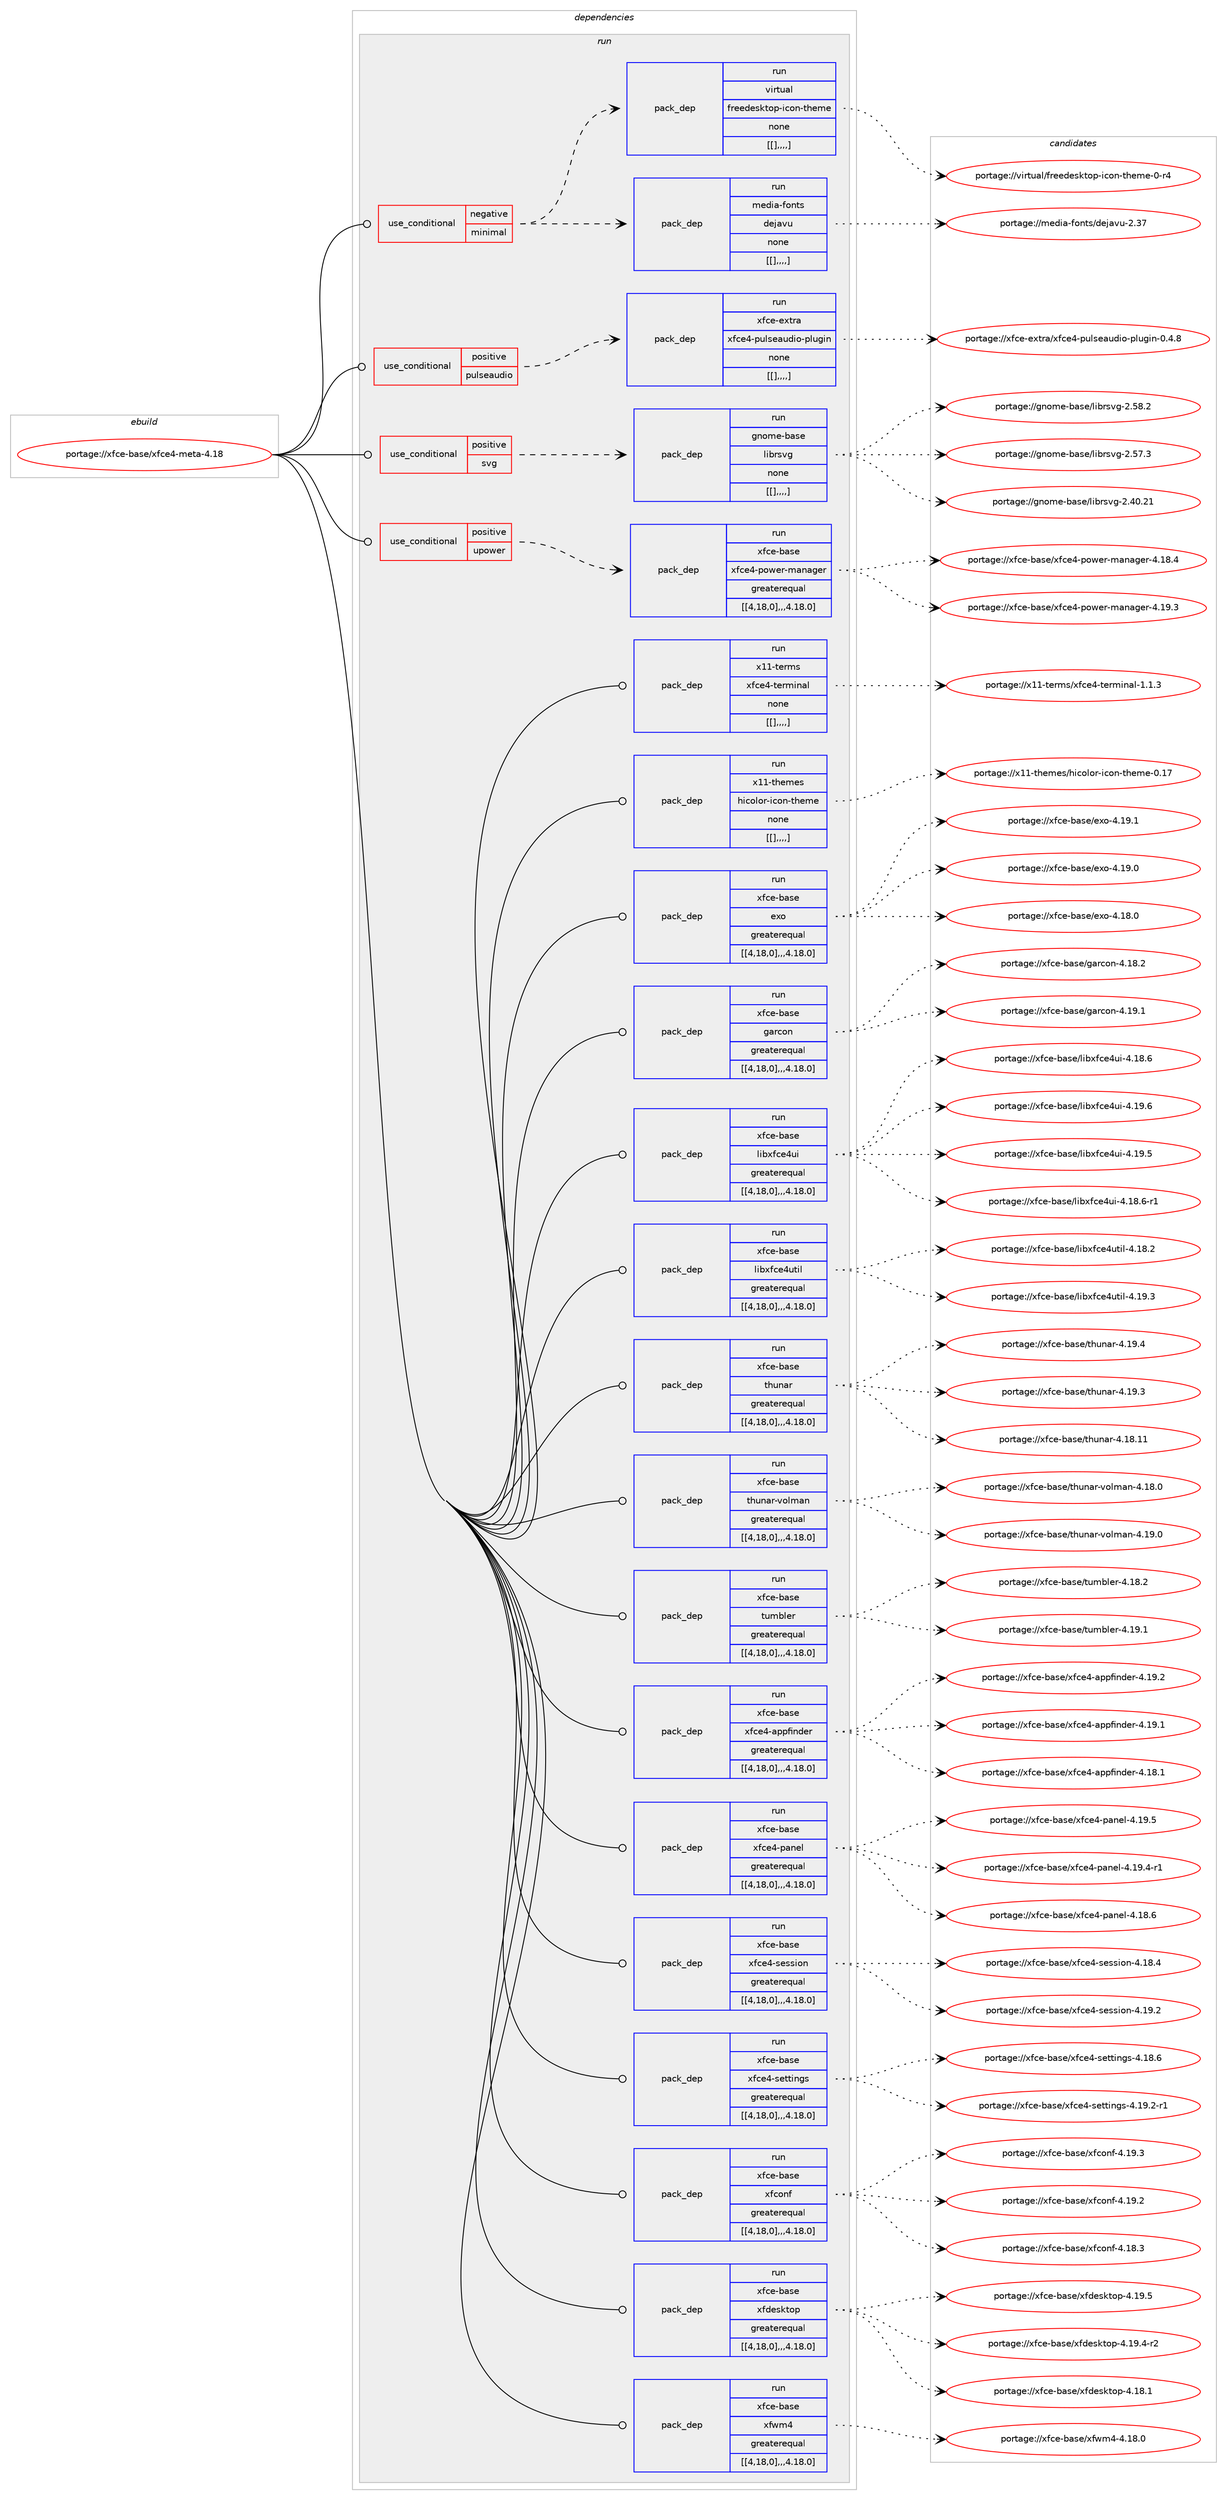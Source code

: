 digraph prolog {

# *************
# Graph options
# *************

newrank=true;
concentrate=true;
compound=true;
graph [rankdir=LR,fontname=Helvetica,fontsize=10,ranksep=1.5];#, ranksep=2.5, nodesep=0.2];
edge  [arrowhead=vee];
node  [fontname=Helvetica,fontsize=10];

# **********
# The ebuild
# **********

subgraph cluster_leftcol {
color=gray;
label=<<i>ebuild</i>>;
id [label="portage://xfce-base/xfce4-meta-4.18", color=red, width=4, href="../xfce-base/xfce4-meta-4.18.svg"];
}

# ****************
# The dependencies
# ****************

subgraph cluster_midcol {
color=gray;
label=<<i>dependencies</i>>;
subgraph cluster_compile {
fillcolor="#eeeeee";
style=filled;
label=<<i>compile</i>>;
}
subgraph cluster_compileandrun {
fillcolor="#eeeeee";
style=filled;
label=<<i>compile and run</i>>;
}
subgraph cluster_run {
fillcolor="#eeeeee";
style=filled;
label=<<i>run</i>>;
subgraph cond393 {
dependency2711 [label=<<TABLE BORDER="0" CELLBORDER="1" CELLSPACING="0" CELLPADDING="4"><TR><TD ROWSPAN="3" CELLPADDING="10">use_conditional</TD></TR><TR><TD>negative</TD></TR><TR><TD>minimal</TD></TR></TABLE>>, shape=none, color=red];
subgraph pack2163 {
dependency2714 [label=<<TABLE BORDER="0" CELLBORDER="1" CELLSPACING="0" CELLPADDING="4" WIDTH="220"><TR><TD ROWSPAN="6" CELLPADDING="30">pack_dep</TD></TR><TR><TD WIDTH="110">run</TD></TR><TR><TD>media-fonts</TD></TR><TR><TD>dejavu</TD></TR><TR><TD>none</TD></TR><TR><TD>[[],,,,]</TD></TR></TABLE>>, shape=none, color=blue];
}
dependency2711:e -> dependency2714:w [weight=20,style="dashed",arrowhead="vee"];
subgraph pack2166 {
dependency2718 [label=<<TABLE BORDER="0" CELLBORDER="1" CELLSPACING="0" CELLPADDING="4" WIDTH="220"><TR><TD ROWSPAN="6" CELLPADDING="30">pack_dep</TD></TR><TR><TD WIDTH="110">run</TD></TR><TR><TD>virtual</TD></TR><TR><TD>freedesktop-icon-theme</TD></TR><TR><TD>none</TD></TR><TR><TD>[[],,,,]</TD></TR></TABLE>>, shape=none, color=blue];
}
dependency2711:e -> dependency2718:w [weight=20,style="dashed",arrowhead="vee"];
}
id:e -> dependency2711:w [weight=20,style="solid",arrowhead="odot"];
subgraph cond398 {
dependency2726 [label=<<TABLE BORDER="0" CELLBORDER="1" CELLSPACING="0" CELLPADDING="4"><TR><TD ROWSPAN="3" CELLPADDING="10">use_conditional</TD></TR><TR><TD>positive</TD></TR><TR><TD>pulseaudio</TD></TR></TABLE>>, shape=none, color=red];
subgraph pack2176 {
dependency2733 [label=<<TABLE BORDER="0" CELLBORDER="1" CELLSPACING="0" CELLPADDING="4" WIDTH="220"><TR><TD ROWSPAN="6" CELLPADDING="30">pack_dep</TD></TR><TR><TD WIDTH="110">run</TD></TR><TR><TD>xfce-extra</TD></TR><TR><TD>xfce4-pulseaudio-plugin</TD></TR><TR><TD>none</TD></TR><TR><TD>[[],,,,]</TD></TR></TABLE>>, shape=none, color=blue];
}
dependency2726:e -> dependency2733:w [weight=20,style="dashed",arrowhead="vee"];
}
id:e -> dependency2726:w [weight=20,style="solid",arrowhead="odot"];
subgraph cond403 {
dependency2740 [label=<<TABLE BORDER="0" CELLBORDER="1" CELLSPACING="0" CELLPADDING="4"><TR><TD ROWSPAN="3" CELLPADDING="10">use_conditional</TD></TR><TR><TD>positive</TD></TR><TR><TD>svg</TD></TR></TABLE>>, shape=none, color=red];
subgraph pack2184 {
dependency2743 [label=<<TABLE BORDER="0" CELLBORDER="1" CELLSPACING="0" CELLPADDING="4" WIDTH="220"><TR><TD ROWSPAN="6" CELLPADDING="30">pack_dep</TD></TR><TR><TD WIDTH="110">run</TD></TR><TR><TD>gnome-base</TD></TR><TR><TD>librsvg</TD></TR><TR><TD>none</TD></TR><TR><TD>[[],,,,]</TD></TR></TABLE>>, shape=none, color=blue];
}
dependency2740:e -> dependency2743:w [weight=20,style="dashed",arrowhead="vee"];
}
id:e -> dependency2740:w [weight=20,style="solid",arrowhead="odot"];
subgraph cond406 {
dependency2752 [label=<<TABLE BORDER="0" CELLBORDER="1" CELLSPACING="0" CELLPADDING="4"><TR><TD ROWSPAN="3" CELLPADDING="10">use_conditional</TD></TR><TR><TD>positive</TD></TR><TR><TD>upower</TD></TR></TABLE>>, shape=none, color=red];
subgraph pack2195 {
dependency2759 [label=<<TABLE BORDER="0" CELLBORDER="1" CELLSPACING="0" CELLPADDING="4" WIDTH="220"><TR><TD ROWSPAN="6" CELLPADDING="30">pack_dep</TD></TR><TR><TD WIDTH="110">run</TD></TR><TR><TD>xfce-base</TD></TR><TR><TD>xfce4-power-manager</TD></TR><TR><TD>greaterequal</TD></TR><TR><TD>[[4,18,0],,,4.18.0]</TD></TR></TABLE>>, shape=none, color=blue];
}
dependency2752:e -> dependency2759:w [weight=20,style="dashed",arrowhead="vee"];
}
id:e -> dependency2752:w [weight=20,style="solid",arrowhead="odot"];
subgraph pack2200 {
dependency2766 [label=<<TABLE BORDER="0" CELLBORDER="1" CELLSPACING="0" CELLPADDING="4" WIDTH="220"><TR><TD ROWSPAN="6" CELLPADDING="30">pack_dep</TD></TR><TR><TD WIDTH="110">run</TD></TR><TR><TD>x11-terms</TD></TR><TR><TD>xfce4-terminal</TD></TR><TR><TD>none</TD></TR><TR><TD>[[],,,,]</TD></TR></TABLE>>, shape=none, color=blue];
}
id:e -> dependency2766:w [weight=20,style="solid",arrowhead="odot"];
subgraph pack2205 {
dependency2770 [label=<<TABLE BORDER="0" CELLBORDER="1" CELLSPACING="0" CELLPADDING="4" WIDTH="220"><TR><TD ROWSPAN="6" CELLPADDING="30">pack_dep</TD></TR><TR><TD WIDTH="110">run</TD></TR><TR><TD>x11-themes</TD></TR><TR><TD>hicolor-icon-theme</TD></TR><TR><TD>none</TD></TR><TR><TD>[[],,,,]</TD></TR></TABLE>>, shape=none, color=blue];
}
id:e -> dependency2770:w [weight=20,style="solid",arrowhead="odot"];
subgraph pack2208 {
dependency2776 [label=<<TABLE BORDER="0" CELLBORDER="1" CELLSPACING="0" CELLPADDING="4" WIDTH="220"><TR><TD ROWSPAN="6" CELLPADDING="30">pack_dep</TD></TR><TR><TD WIDTH="110">run</TD></TR><TR><TD>xfce-base</TD></TR><TR><TD>exo</TD></TR><TR><TD>greaterequal</TD></TR><TR><TD>[[4,18,0],,,4.18.0]</TD></TR></TABLE>>, shape=none, color=blue];
}
id:e -> dependency2776:w [weight=20,style="solid",arrowhead="odot"];
subgraph pack2214 {
dependency2781 [label=<<TABLE BORDER="0" CELLBORDER="1" CELLSPACING="0" CELLPADDING="4" WIDTH="220"><TR><TD ROWSPAN="6" CELLPADDING="30">pack_dep</TD></TR><TR><TD WIDTH="110">run</TD></TR><TR><TD>xfce-base</TD></TR><TR><TD>garcon</TD></TR><TR><TD>greaterequal</TD></TR><TR><TD>[[4,18,0],,,4.18.0]</TD></TR></TABLE>>, shape=none, color=blue];
}
id:e -> dependency2781:w [weight=20,style="solid",arrowhead="odot"];
subgraph pack2215 {
dependency2783 [label=<<TABLE BORDER="0" CELLBORDER="1" CELLSPACING="0" CELLPADDING="4" WIDTH="220"><TR><TD ROWSPAN="6" CELLPADDING="30">pack_dep</TD></TR><TR><TD WIDTH="110">run</TD></TR><TR><TD>xfce-base</TD></TR><TR><TD>libxfce4ui</TD></TR><TR><TD>greaterequal</TD></TR><TR><TD>[[4,18,0],,,4.18.0]</TD></TR></TABLE>>, shape=none, color=blue];
}
id:e -> dependency2783:w [weight=20,style="solid",arrowhead="odot"];
subgraph pack2218 {
dependency2787 [label=<<TABLE BORDER="0" CELLBORDER="1" CELLSPACING="0" CELLPADDING="4" WIDTH="220"><TR><TD ROWSPAN="6" CELLPADDING="30">pack_dep</TD></TR><TR><TD WIDTH="110">run</TD></TR><TR><TD>xfce-base</TD></TR><TR><TD>libxfce4util</TD></TR><TR><TD>greaterequal</TD></TR><TR><TD>[[4,18,0],,,4.18.0]</TD></TR></TABLE>>, shape=none, color=blue];
}
id:e -> dependency2787:w [weight=20,style="solid",arrowhead="odot"];
subgraph pack2220 {
dependency2791 [label=<<TABLE BORDER="0" CELLBORDER="1" CELLSPACING="0" CELLPADDING="4" WIDTH="220"><TR><TD ROWSPAN="6" CELLPADDING="30">pack_dep</TD></TR><TR><TD WIDTH="110">run</TD></TR><TR><TD>xfce-base</TD></TR><TR><TD>thunar</TD></TR><TR><TD>greaterequal</TD></TR><TR><TD>[[4,18,0],,,4.18.0]</TD></TR></TABLE>>, shape=none, color=blue];
}
id:e -> dependency2791:w [weight=20,style="solid",arrowhead="odot"];
subgraph pack2223 {
dependency2795 [label=<<TABLE BORDER="0" CELLBORDER="1" CELLSPACING="0" CELLPADDING="4" WIDTH="220"><TR><TD ROWSPAN="6" CELLPADDING="30">pack_dep</TD></TR><TR><TD WIDTH="110">run</TD></TR><TR><TD>xfce-base</TD></TR><TR><TD>thunar-volman</TD></TR><TR><TD>greaterequal</TD></TR><TR><TD>[[4,18,0],,,4.18.0]</TD></TR></TABLE>>, shape=none, color=blue];
}
id:e -> dependency2795:w [weight=20,style="solid",arrowhead="odot"];
subgraph pack2226 {
dependency2799 [label=<<TABLE BORDER="0" CELLBORDER="1" CELLSPACING="0" CELLPADDING="4" WIDTH="220"><TR><TD ROWSPAN="6" CELLPADDING="30">pack_dep</TD></TR><TR><TD WIDTH="110">run</TD></TR><TR><TD>xfce-base</TD></TR><TR><TD>tumbler</TD></TR><TR><TD>greaterequal</TD></TR><TR><TD>[[4,18,0],,,4.18.0]</TD></TR></TABLE>>, shape=none, color=blue];
}
id:e -> dependency2799:w [weight=20,style="solid",arrowhead="odot"];
subgraph pack2231 {
dependency2805 [label=<<TABLE BORDER="0" CELLBORDER="1" CELLSPACING="0" CELLPADDING="4" WIDTH="220"><TR><TD ROWSPAN="6" CELLPADDING="30">pack_dep</TD></TR><TR><TD WIDTH="110">run</TD></TR><TR><TD>xfce-base</TD></TR><TR><TD>xfce4-appfinder</TD></TR><TR><TD>greaterequal</TD></TR><TR><TD>[[4,18,0],,,4.18.0]</TD></TR></TABLE>>, shape=none, color=blue];
}
id:e -> dependency2805:w [weight=20,style="solid",arrowhead="odot"];
subgraph pack2233 {
dependency2809 [label=<<TABLE BORDER="0" CELLBORDER="1" CELLSPACING="0" CELLPADDING="4" WIDTH="220"><TR><TD ROWSPAN="6" CELLPADDING="30">pack_dep</TD></TR><TR><TD WIDTH="110">run</TD></TR><TR><TD>xfce-base</TD></TR><TR><TD>xfce4-panel</TD></TR><TR><TD>greaterequal</TD></TR><TR><TD>[[4,18,0],,,4.18.0]</TD></TR></TABLE>>, shape=none, color=blue];
}
id:e -> dependency2809:w [weight=20,style="solid",arrowhead="odot"];
subgraph pack2236 {
dependency2812 [label=<<TABLE BORDER="0" CELLBORDER="1" CELLSPACING="0" CELLPADDING="4" WIDTH="220"><TR><TD ROWSPAN="6" CELLPADDING="30">pack_dep</TD></TR><TR><TD WIDTH="110">run</TD></TR><TR><TD>xfce-base</TD></TR><TR><TD>xfce4-session</TD></TR><TR><TD>greaterequal</TD></TR><TR><TD>[[4,18,0],,,4.18.0]</TD></TR></TABLE>>, shape=none, color=blue];
}
id:e -> dependency2812:w [weight=20,style="solid",arrowhead="odot"];
subgraph pack2238 {
dependency2815 [label=<<TABLE BORDER="0" CELLBORDER="1" CELLSPACING="0" CELLPADDING="4" WIDTH="220"><TR><TD ROWSPAN="6" CELLPADDING="30">pack_dep</TD></TR><TR><TD WIDTH="110">run</TD></TR><TR><TD>xfce-base</TD></TR><TR><TD>xfce4-settings</TD></TR><TR><TD>greaterequal</TD></TR><TR><TD>[[4,18,0],,,4.18.0]</TD></TR></TABLE>>, shape=none, color=blue];
}
id:e -> dependency2815:w [weight=20,style="solid",arrowhead="odot"];
subgraph pack2242 {
dependency2819 [label=<<TABLE BORDER="0" CELLBORDER="1" CELLSPACING="0" CELLPADDING="4" WIDTH="220"><TR><TD ROWSPAN="6" CELLPADDING="30">pack_dep</TD></TR><TR><TD WIDTH="110">run</TD></TR><TR><TD>xfce-base</TD></TR><TR><TD>xfconf</TD></TR><TR><TD>greaterequal</TD></TR><TR><TD>[[4,18,0],,,4.18.0]</TD></TR></TABLE>>, shape=none, color=blue];
}
id:e -> dependency2819:w [weight=20,style="solid",arrowhead="odot"];
subgraph pack2245 {
dependency2823 [label=<<TABLE BORDER="0" CELLBORDER="1" CELLSPACING="0" CELLPADDING="4" WIDTH="220"><TR><TD ROWSPAN="6" CELLPADDING="30">pack_dep</TD></TR><TR><TD WIDTH="110">run</TD></TR><TR><TD>xfce-base</TD></TR><TR><TD>xfdesktop</TD></TR><TR><TD>greaterequal</TD></TR><TR><TD>[[4,18,0],,,4.18.0]</TD></TR></TABLE>>, shape=none, color=blue];
}
id:e -> dependency2823:w [weight=20,style="solid",arrowhead="odot"];
subgraph pack2248 {
dependency2826 [label=<<TABLE BORDER="0" CELLBORDER="1" CELLSPACING="0" CELLPADDING="4" WIDTH="220"><TR><TD ROWSPAN="6" CELLPADDING="30">pack_dep</TD></TR><TR><TD WIDTH="110">run</TD></TR><TR><TD>xfce-base</TD></TR><TR><TD>xfwm4</TD></TR><TR><TD>greaterequal</TD></TR><TR><TD>[[4,18,0],,,4.18.0]</TD></TR></TABLE>>, shape=none, color=blue];
}
id:e -> dependency2826:w [weight=20,style="solid",arrowhead="odot"];
}
}

# **************
# The candidates
# **************

subgraph cluster_choices {
rank=same;
color=gray;
label=<<i>candidates</i>>;

subgraph choice2174 {
color=black;
nodesep=1;
choice109101100105974510211111011611547100101106971181174550465155 [label="portage://media-fonts/dejavu-2.37", color=red, width=4,href="../media-fonts/dejavu-2.37.svg"];
dependency2714:e -> choice109101100105974510211111011611547100101106971181174550465155:w [style=dotted,weight="100"];
}
subgraph choice2175 {
color=black;
nodesep=1;
choice118105114116117971084710211410110110010111510711611111245105991111104511610410110910145484511452 [label="portage://virtual/freedesktop-icon-theme-0-r4", color=red, width=4,href="../virtual/freedesktop-icon-theme-0-r4.svg"];
dependency2718:e -> choice118105114116117971084710211410110110010111510711611111245105991111104511610410110910145484511452:w [style=dotted,weight="100"];
}
subgraph choice2177 {
color=black;
nodesep=1;
choice120102991014510112011611497471201029910152451121171081151019711710010511145112108117103105110454846524656 [label="portage://xfce-extra/xfce4-pulseaudio-plugin-0.4.8", color=red, width=4,href="../xfce-extra/xfce4-pulseaudio-plugin-0.4.8.svg"];
dependency2733:e -> choice120102991014510112011611497471201029910152451121171081151019711710010511145112108117103105110454846524656:w [style=dotted,weight="100"];
}
subgraph choice2179 {
color=black;
nodesep=1;
choice103110111109101459897115101471081059811411511810345504653564650 [label="portage://gnome-base/librsvg-2.58.2", color=red, width=4,href="../gnome-base/librsvg-2.58.2.svg"];
choice103110111109101459897115101471081059811411511810345504653554651 [label="portage://gnome-base/librsvg-2.57.3", color=red, width=4,href="../gnome-base/librsvg-2.57.3.svg"];
choice10311011110910145989711510147108105981141151181034550465248465049 [label="portage://gnome-base/librsvg-2.40.21", color=red, width=4,href="../gnome-base/librsvg-2.40.21.svg"];
dependency2743:e -> choice103110111109101459897115101471081059811411511810345504653564650:w [style=dotted,weight="100"];
dependency2743:e -> choice103110111109101459897115101471081059811411511810345504653554651:w [style=dotted,weight="100"];
dependency2743:e -> choice10311011110910145989711510147108105981141151181034550465248465049:w [style=dotted,weight="100"];
}
subgraph choice2181 {
color=black;
nodesep=1;
choice120102991014598971151014712010299101524511211111910111445109971109710310111445524649574651 [label="portage://xfce-base/xfce4-power-manager-4.19.3", color=red, width=4,href="../xfce-base/xfce4-power-manager-4.19.3.svg"];
choice120102991014598971151014712010299101524511211111910111445109971109710310111445524649564652 [label="portage://xfce-base/xfce4-power-manager-4.18.4", color=red, width=4,href="../xfce-base/xfce4-power-manager-4.18.4.svg"];
dependency2759:e -> choice120102991014598971151014712010299101524511211111910111445109971109710310111445524649574651:w [style=dotted,weight="100"];
dependency2759:e -> choice120102991014598971151014712010299101524511211111910111445109971109710310111445524649564652:w [style=dotted,weight="100"];
}
subgraph choice2182 {
color=black;
nodesep=1;
choice1204949451161011141091154712010299101524511610111410910511097108454946494651 [label="portage://x11-terms/xfce4-terminal-1.1.3", color=red, width=4,href="../x11-terms/xfce4-terminal-1.1.3.svg"];
dependency2766:e -> choice1204949451161011141091154712010299101524511610111410910511097108454946494651:w [style=dotted,weight="100"];
}
subgraph choice2183 {
color=black;
nodesep=1;
choice12049494511610410110910111547104105991111081111144510599111110451161041011091014548464955 [label="portage://x11-themes/hicolor-icon-theme-0.17", color=red, width=4,href="../x11-themes/hicolor-icon-theme-0.17.svg"];
dependency2770:e -> choice12049494511610410110910111547104105991111081111144510599111110451161041011091014548464955:w [style=dotted,weight="100"];
}
subgraph choice2185 {
color=black;
nodesep=1;
choice120102991014598971151014710112011145524649574649 [label="portage://xfce-base/exo-4.19.1", color=red, width=4,href="../xfce-base/exo-4.19.1.svg"];
choice120102991014598971151014710112011145524649574648 [label="portage://xfce-base/exo-4.19.0", color=red, width=4,href="../xfce-base/exo-4.19.0.svg"];
choice120102991014598971151014710112011145524649564648 [label="portage://xfce-base/exo-4.18.0", color=red, width=4,href="../xfce-base/exo-4.18.0.svg"];
dependency2776:e -> choice120102991014598971151014710112011145524649574649:w [style=dotted,weight="100"];
dependency2776:e -> choice120102991014598971151014710112011145524649574648:w [style=dotted,weight="100"];
dependency2776:e -> choice120102991014598971151014710112011145524649564648:w [style=dotted,weight="100"];
}
subgraph choice2188 {
color=black;
nodesep=1;
choice1201029910145989711510147103971149911111045524649574649 [label="portage://xfce-base/garcon-4.19.1", color=red, width=4,href="../xfce-base/garcon-4.19.1.svg"];
choice1201029910145989711510147103971149911111045524649564650 [label="portage://xfce-base/garcon-4.18.2", color=red, width=4,href="../xfce-base/garcon-4.18.2.svg"];
dependency2781:e -> choice1201029910145989711510147103971149911111045524649574649:w [style=dotted,weight="100"];
dependency2781:e -> choice1201029910145989711510147103971149911111045524649564650:w [style=dotted,weight="100"];
}
subgraph choice2189 {
color=black;
nodesep=1;
choice120102991014598971151014710810598120102991015211710545524649574654 [label="portage://xfce-base/libxfce4ui-4.19.6", color=red, width=4,href="../xfce-base/libxfce4ui-4.19.6.svg"];
choice120102991014598971151014710810598120102991015211710545524649574653 [label="portage://xfce-base/libxfce4ui-4.19.5", color=red, width=4,href="../xfce-base/libxfce4ui-4.19.5.svg"];
choice1201029910145989711510147108105981201029910152117105455246495646544511449 [label="portage://xfce-base/libxfce4ui-4.18.6-r1", color=red, width=4,href="../xfce-base/libxfce4ui-4.18.6-r1.svg"];
choice120102991014598971151014710810598120102991015211710545524649564654 [label="portage://xfce-base/libxfce4ui-4.18.6", color=red, width=4,href="../xfce-base/libxfce4ui-4.18.6.svg"];
dependency2783:e -> choice120102991014598971151014710810598120102991015211710545524649574654:w [style=dotted,weight="100"];
dependency2783:e -> choice120102991014598971151014710810598120102991015211710545524649574653:w [style=dotted,weight="100"];
dependency2783:e -> choice1201029910145989711510147108105981201029910152117105455246495646544511449:w [style=dotted,weight="100"];
dependency2783:e -> choice120102991014598971151014710810598120102991015211710545524649564654:w [style=dotted,weight="100"];
}
subgraph choice2192 {
color=black;
nodesep=1;
choice120102991014598971151014710810598120102991015211711610510845524649574651 [label="portage://xfce-base/libxfce4util-4.19.3", color=red, width=4,href="../xfce-base/libxfce4util-4.19.3.svg"];
choice120102991014598971151014710810598120102991015211711610510845524649564650 [label="portage://xfce-base/libxfce4util-4.18.2", color=red, width=4,href="../xfce-base/libxfce4util-4.18.2.svg"];
dependency2787:e -> choice120102991014598971151014710810598120102991015211711610510845524649574651:w [style=dotted,weight="100"];
dependency2787:e -> choice120102991014598971151014710810598120102991015211711610510845524649564650:w [style=dotted,weight="100"];
}
subgraph choice2193 {
color=black;
nodesep=1;
choice12010299101459897115101471161041171109711445524649574652 [label="portage://xfce-base/thunar-4.19.4", color=red, width=4,href="../xfce-base/thunar-4.19.4.svg"];
choice12010299101459897115101471161041171109711445524649574651 [label="portage://xfce-base/thunar-4.19.3", color=red, width=4,href="../xfce-base/thunar-4.19.3.svg"];
choice1201029910145989711510147116104117110971144552464956464949 [label="portage://xfce-base/thunar-4.18.11", color=red, width=4,href="../xfce-base/thunar-4.18.11.svg"];
dependency2791:e -> choice12010299101459897115101471161041171109711445524649574652:w [style=dotted,weight="100"];
dependency2791:e -> choice12010299101459897115101471161041171109711445524649574651:w [style=dotted,weight="100"];
dependency2791:e -> choice1201029910145989711510147116104117110971144552464956464949:w [style=dotted,weight="100"];
}
subgraph choice2197 {
color=black;
nodesep=1;
choice120102991014598971151014711610411711097114451181111081099711045524649574648 [label="portage://xfce-base/thunar-volman-4.19.0", color=red, width=4,href="../xfce-base/thunar-volman-4.19.0.svg"];
choice120102991014598971151014711610411711097114451181111081099711045524649564648 [label="portage://xfce-base/thunar-volman-4.18.0", color=red, width=4,href="../xfce-base/thunar-volman-4.18.0.svg"];
dependency2795:e -> choice120102991014598971151014711610411711097114451181111081099711045524649574648:w [style=dotted,weight="100"];
dependency2795:e -> choice120102991014598971151014711610411711097114451181111081099711045524649564648:w [style=dotted,weight="100"];
}
subgraph choice2202 {
color=black;
nodesep=1;
choice12010299101459897115101471161171099810810111445524649574649 [label="portage://xfce-base/tumbler-4.19.1", color=red, width=4,href="../xfce-base/tumbler-4.19.1.svg"];
choice12010299101459897115101471161171099810810111445524649564650 [label="portage://xfce-base/tumbler-4.18.2", color=red, width=4,href="../xfce-base/tumbler-4.18.2.svg"];
dependency2799:e -> choice12010299101459897115101471161171099810810111445524649574649:w [style=dotted,weight="100"];
dependency2799:e -> choice12010299101459897115101471161171099810810111445524649564650:w [style=dotted,weight="100"];
}
subgraph choice2205 {
color=black;
nodesep=1;
choice12010299101459897115101471201029910152459711211210210511010010111445524649574650 [label="portage://xfce-base/xfce4-appfinder-4.19.2", color=red, width=4,href="../xfce-base/xfce4-appfinder-4.19.2.svg"];
choice12010299101459897115101471201029910152459711211210210511010010111445524649574649 [label="portage://xfce-base/xfce4-appfinder-4.19.1", color=red, width=4,href="../xfce-base/xfce4-appfinder-4.19.1.svg"];
choice12010299101459897115101471201029910152459711211210210511010010111445524649564649 [label="portage://xfce-base/xfce4-appfinder-4.18.1", color=red, width=4,href="../xfce-base/xfce4-appfinder-4.18.1.svg"];
dependency2805:e -> choice12010299101459897115101471201029910152459711211210210511010010111445524649574650:w [style=dotted,weight="100"];
dependency2805:e -> choice12010299101459897115101471201029910152459711211210210511010010111445524649574649:w [style=dotted,weight="100"];
dependency2805:e -> choice12010299101459897115101471201029910152459711211210210511010010111445524649564649:w [style=dotted,weight="100"];
}
subgraph choice2208 {
color=black;
nodesep=1;
choice12010299101459897115101471201029910152451129711010110845524649574653 [label="portage://xfce-base/xfce4-panel-4.19.5", color=red, width=4,href="../xfce-base/xfce4-panel-4.19.5.svg"];
choice120102991014598971151014712010299101524511297110101108455246495746524511449 [label="portage://xfce-base/xfce4-panel-4.19.4-r1", color=red, width=4,href="../xfce-base/xfce4-panel-4.19.4-r1.svg"];
choice12010299101459897115101471201029910152451129711010110845524649564654 [label="portage://xfce-base/xfce4-panel-4.18.6", color=red, width=4,href="../xfce-base/xfce4-panel-4.18.6.svg"];
dependency2809:e -> choice12010299101459897115101471201029910152451129711010110845524649574653:w [style=dotted,weight="100"];
dependency2809:e -> choice120102991014598971151014712010299101524511297110101108455246495746524511449:w [style=dotted,weight="100"];
dependency2809:e -> choice12010299101459897115101471201029910152451129711010110845524649564654:w [style=dotted,weight="100"];
}
subgraph choice2210 {
color=black;
nodesep=1;
choice120102991014598971151014712010299101524511510111511510511111045524649574650 [label="portage://xfce-base/xfce4-session-4.19.2", color=red, width=4,href="../xfce-base/xfce4-session-4.19.2.svg"];
choice120102991014598971151014712010299101524511510111511510511111045524649564652 [label="portage://xfce-base/xfce4-session-4.18.4", color=red, width=4,href="../xfce-base/xfce4-session-4.18.4.svg"];
dependency2812:e -> choice120102991014598971151014712010299101524511510111511510511111045524649574650:w [style=dotted,weight="100"];
dependency2812:e -> choice120102991014598971151014712010299101524511510111511510511111045524649564652:w [style=dotted,weight="100"];
}
subgraph choice2215 {
color=black;
nodesep=1;
choice1201029910145989711510147120102991015245115101116116105110103115455246495746504511449 [label="portage://xfce-base/xfce4-settings-4.19.2-r1", color=red, width=4,href="../xfce-base/xfce4-settings-4.19.2-r1.svg"];
choice120102991014598971151014712010299101524511510111611610511010311545524649564654 [label="portage://xfce-base/xfce4-settings-4.18.6", color=red, width=4,href="../xfce-base/xfce4-settings-4.18.6.svg"];
dependency2815:e -> choice1201029910145989711510147120102991015245115101116116105110103115455246495746504511449:w [style=dotted,weight="100"];
dependency2815:e -> choice120102991014598971151014712010299101524511510111611610511010311545524649564654:w [style=dotted,weight="100"];
}
subgraph choice2219 {
color=black;
nodesep=1;
choice12010299101459897115101471201029911111010245524649574651 [label="portage://xfce-base/xfconf-4.19.3", color=red, width=4,href="../xfce-base/xfconf-4.19.3.svg"];
choice12010299101459897115101471201029911111010245524649574650 [label="portage://xfce-base/xfconf-4.19.2", color=red, width=4,href="../xfce-base/xfconf-4.19.2.svg"];
choice12010299101459897115101471201029911111010245524649564651 [label="portage://xfce-base/xfconf-4.18.3", color=red, width=4,href="../xfce-base/xfconf-4.18.3.svg"];
dependency2819:e -> choice12010299101459897115101471201029911111010245524649574651:w [style=dotted,weight="100"];
dependency2819:e -> choice12010299101459897115101471201029911111010245524649574650:w [style=dotted,weight="100"];
dependency2819:e -> choice12010299101459897115101471201029911111010245524649564651:w [style=dotted,weight="100"];
}
subgraph choice2223 {
color=black;
nodesep=1;
choice120102991014598971151014712010210010111510711611111245524649574653 [label="portage://xfce-base/xfdesktop-4.19.5", color=red, width=4,href="../xfce-base/xfdesktop-4.19.5.svg"];
choice1201029910145989711510147120102100101115107116111112455246495746524511450 [label="portage://xfce-base/xfdesktop-4.19.4-r2", color=red, width=4,href="../xfce-base/xfdesktop-4.19.4-r2.svg"];
choice120102991014598971151014712010210010111510711611111245524649564649 [label="portage://xfce-base/xfdesktop-4.18.1", color=red, width=4,href="../xfce-base/xfdesktop-4.18.1.svg"];
dependency2823:e -> choice120102991014598971151014712010210010111510711611111245524649574653:w [style=dotted,weight="100"];
dependency2823:e -> choice1201029910145989711510147120102100101115107116111112455246495746524511450:w [style=dotted,weight="100"];
dependency2823:e -> choice120102991014598971151014712010210010111510711611111245524649564649:w [style=dotted,weight="100"];
}
subgraph choice2226 {
color=black;
nodesep=1;
choice12010299101459897115101471201021191095245524649564648 [label="portage://xfce-base/xfwm4-4.18.0", color=red, width=4,href="../xfce-base/xfwm4-4.18.0.svg"];
dependency2826:e -> choice12010299101459897115101471201021191095245524649564648:w [style=dotted,weight="100"];
}
}

}
